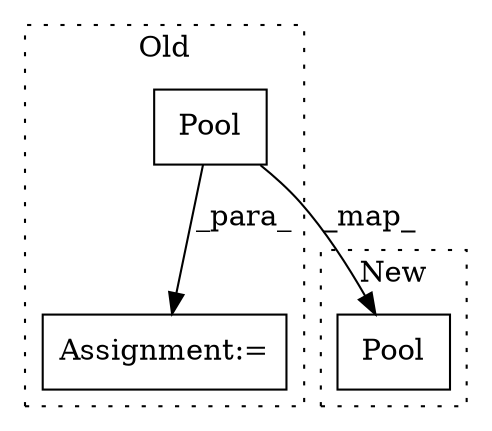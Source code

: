 digraph G {
subgraph cluster0 {
1 [label="Pool" a="32" s="6506,6517" l="5,1" shape="box"];
3 [label="Assignment:=" a="7" s="6505" l="1" shape="box"];
label = "Old";
style="dotted";
}
subgraph cluster1 {
2 [label="Pool" a="32" s="6479,6490" l="5,1" shape="box"];
label = "New";
style="dotted";
}
1 -> 3 [label="_para_"];
1 -> 2 [label="_map_"];
}